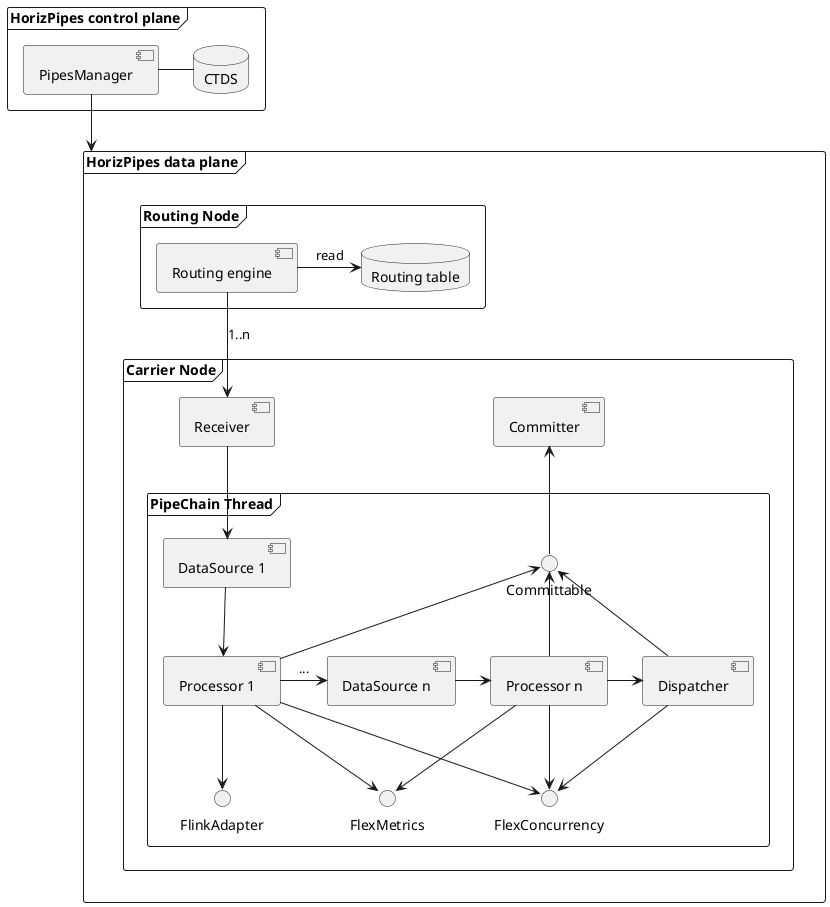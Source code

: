 @startuml
'https://plantuml.com/component-diagram

frame "HorizPipes control plane" {
    component "PipesManager"
    database "CTDS"
    [PipesManager]-[CTDS]
}

frame "HorizPipes data plane" {
    frame "Routing Node" {
        database "Routing table"
        component "Routing engine"
        [Routing engine] -> [Routing table] : read
    }

    frame "Carrier Node" {

        component "Receiver"
        component "Committer"

        frame "PipeChain Thread" {
            component "DataSource 1"
            component "Processor 1"
            component "DataSource n"
            component "Processor n"
            component "Dispatcher"

            [DataSource 1] --> [Processor 1]
            [Processor 1] -r-> [DataSource n]: ...
            [DataSource n] -r-> [Processor n]
            [Processor n] -r-> [Dispatcher]

            interface "Committable"
            [Processor 1] -u-> [Committable]
            [Processor n] -u-> [Committable]
            [Dispatcher] -u-> [Committable]

            interface "FlexConcurrency"
            [Processor 1] --> [FlexConcurrency]
            [Processor n] --> [FlexConcurrency]
            [Dispatcher] -d-> [FlexConcurrency]

            interface "FlexMetrics"
            [Processor 1] --> [FlexMetrics]
            [Processor n] --> [FlexMetrics]

            interface "FlinkAdapter"
            [Processor 1] --> "FlinkAdapter"
        }

        [Receiver] --> [DataSource 1]
        [Committable] -u-> [Committer]
    }

    [Routing engine]-->[Receiver] : 1..n
}

[PipesManager] --> [HorizPipes data plane]

@enduml